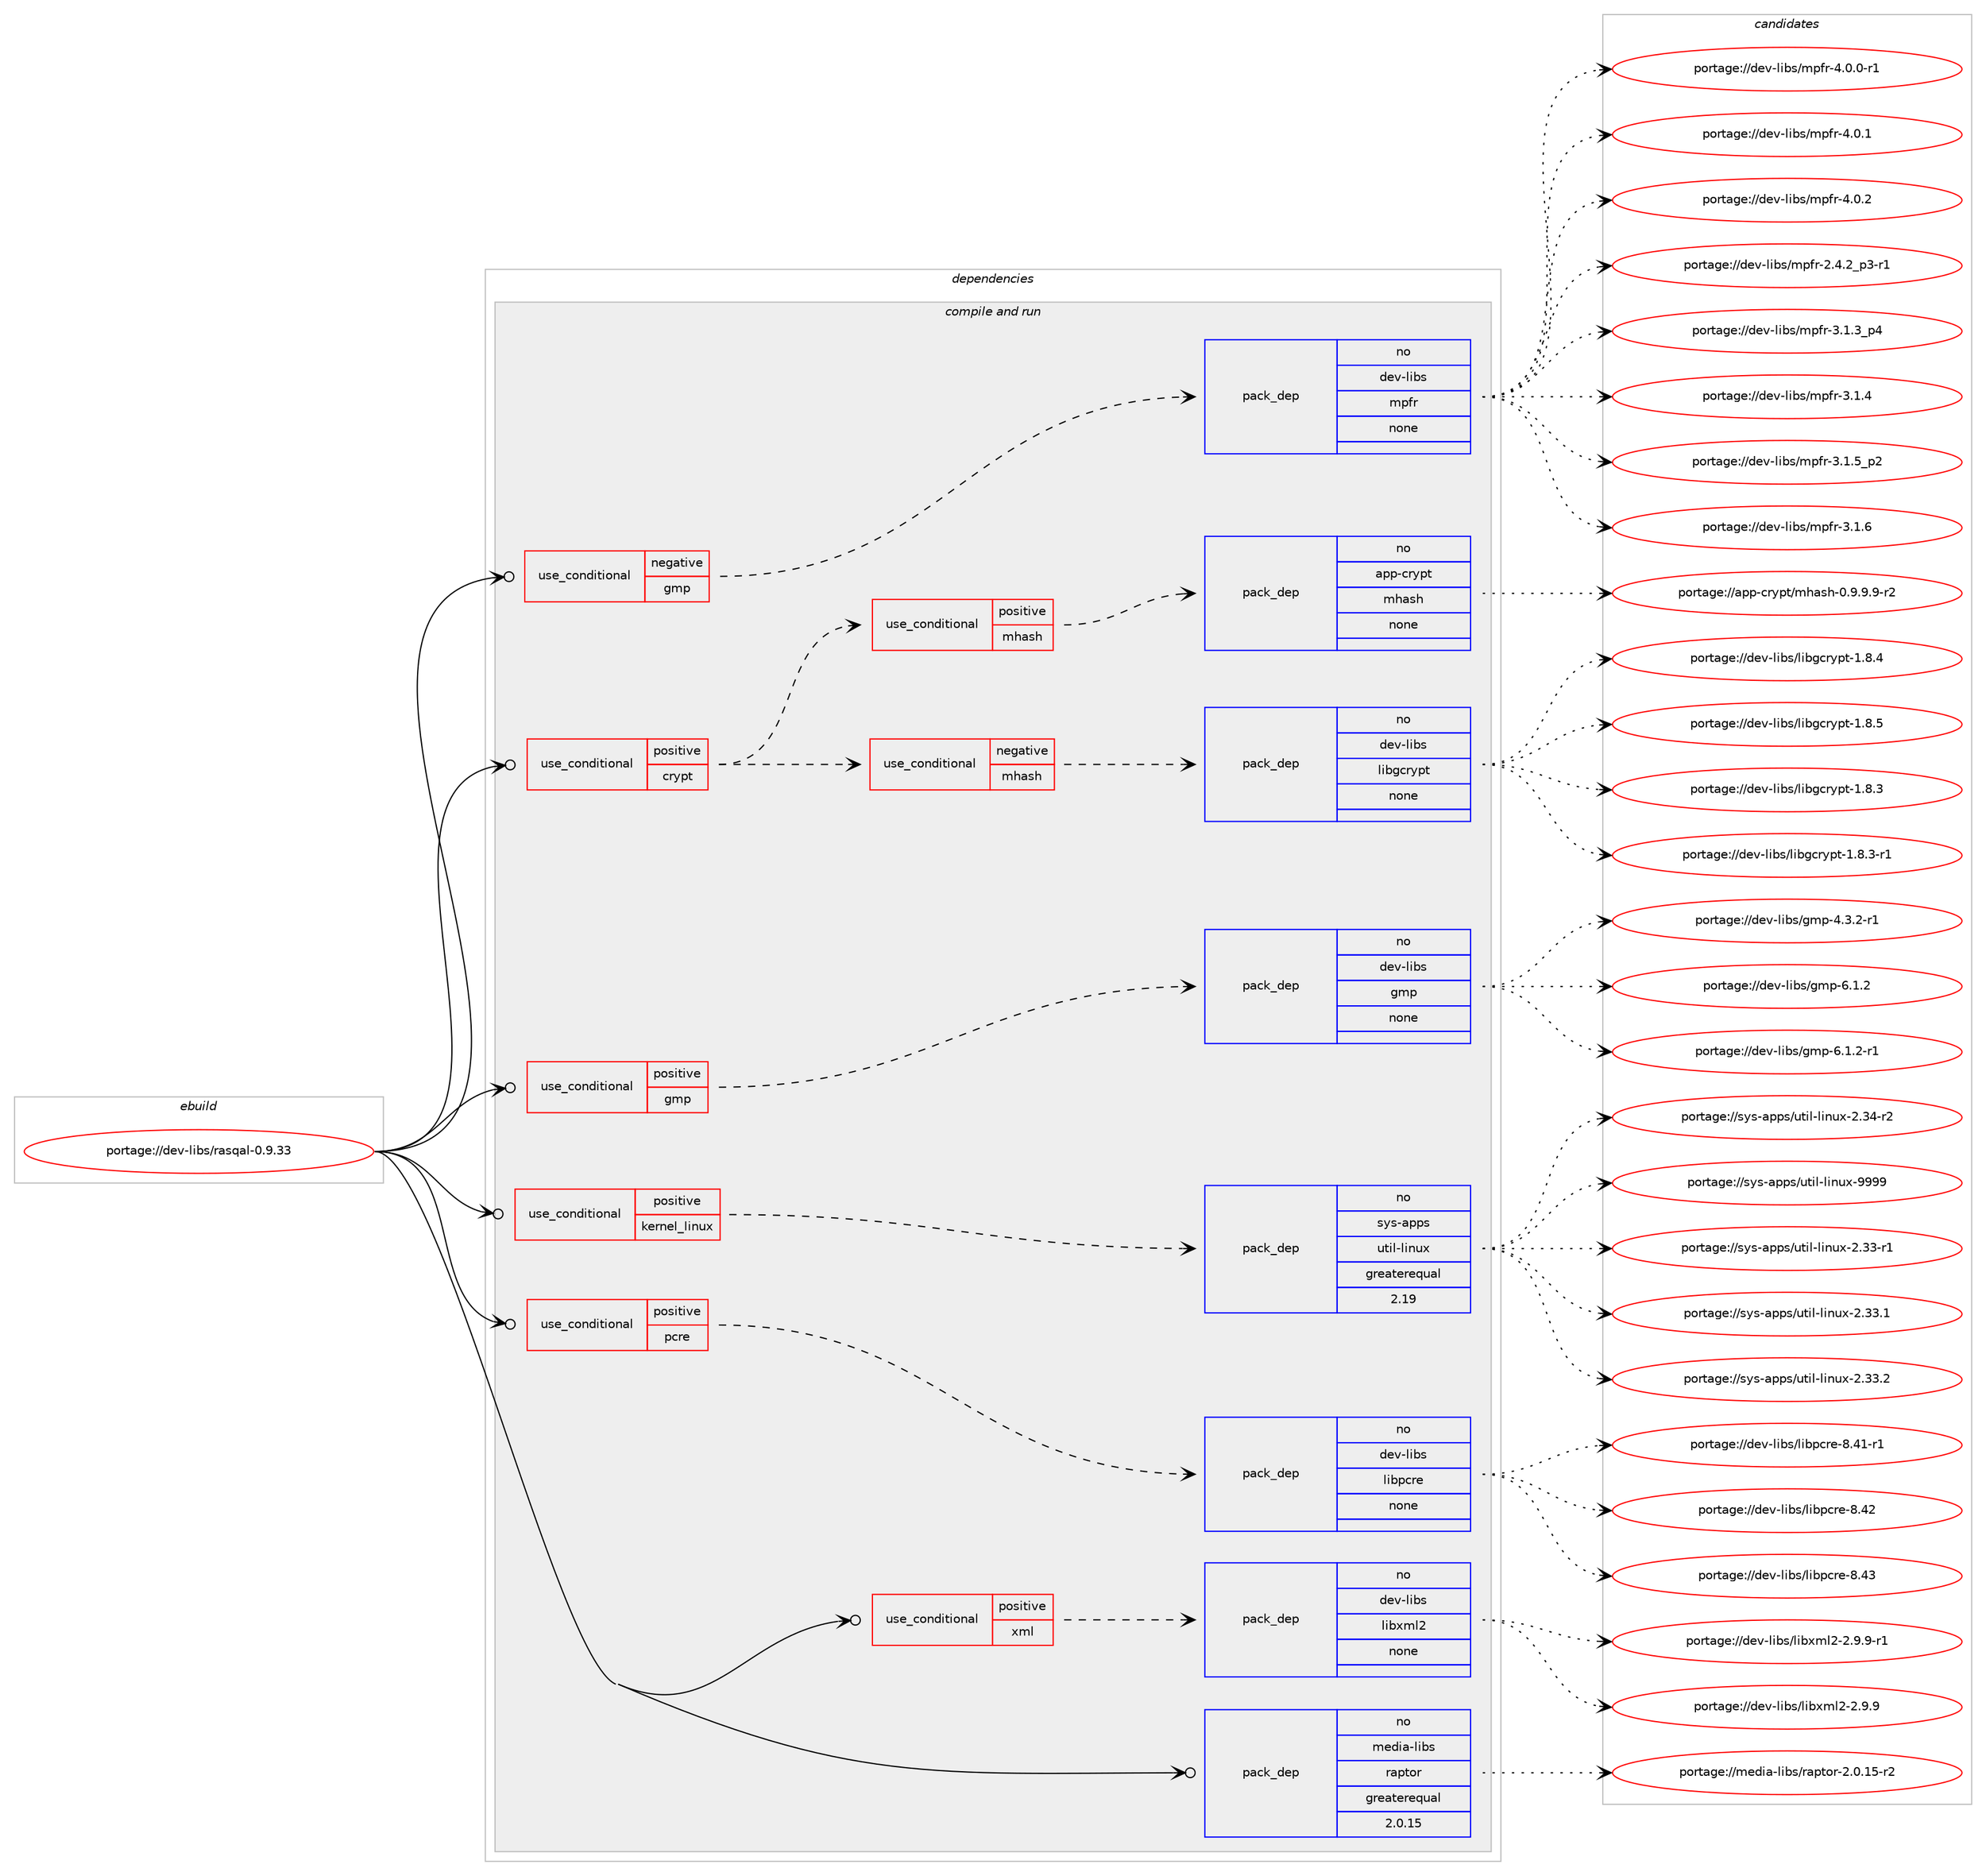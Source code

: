 digraph prolog {

# *************
# Graph options
# *************

newrank=true;
concentrate=true;
compound=true;
graph [rankdir=LR,fontname=Helvetica,fontsize=10,ranksep=1.5];#, ranksep=2.5, nodesep=0.2];
edge  [arrowhead=vee];
node  [fontname=Helvetica,fontsize=10];

# **********
# The ebuild
# **********

subgraph cluster_leftcol {
color=gray;
rank=same;
label=<<i>ebuild</i>>;
id [label="portage://dev-libs/rasqal-0.9.33", color=red, width=4, href="../dev-libs/rasqal-0.9.33.svg"];
}

# ****************
# The dependencies
# ****************

subgraph cluster_midcol {
color=gray;
label=<<i>dependencies</i>>;
subgraph cluster_compile {
fillcolor="#eeeeee";
style=filled;
label=<<i>compile</i>>;
}
subgraph cluster_compileandrun {
fillcolor="#eeeeee";
style=filled;
label=<<i>compile and run</i>>;
subgraph cond21776 {
dependency103661 [label=<<TABLE BORDER="0" CELLBORDER="1" CELLSPACING="0" CELLPADDING="4"><TR><TD ROWSPAN="3" CELLPADDING="10">use_conditional</TD></TR><TR><TD>negative</TD></TR><TR><TD>gmp</TD></TR></TABLE>>, shape=none, color=red];
subgraph pack78782 {
dependency103662 [label=<<TABLE BORDER="0" CELLBORDER="1" CELLSPACING="0" CELLPADDING="4" WIDTH="220"><TR><TD ROWSPAN="6" CELLPADDING="30">pack_dep</TD></TR><TR><TD WIDTH="110">no</TD></TR><TR><TD>dev-libs</TD></TR><TR><TD>mpfr</TD></TR><TR><TD>none</TD></TR><TR><TD></TD></TR></TABLE>>, shape=none, color=blue];
}
dependency103661:e -> dependency103662:w [weight=20,style="dashed",arrowhead="vee"];
}
id:e -> dependency103661:w [weight=20,style="solid",arrowhead="odotvee"];
subgraph cond21777 {
dependency103663 [label=<<TABLE BORDER="0" CELLBORDER="1" CELLSPACING="0" CELLPADDING="4"><TR><TD ROWSPAN="3" CELLPADDING="10">use_conditional</TD></TR><TR><TD>positive</TD></TR><TR><TD>crypt</TD></TR></TABLE>>, shape=none, color=red];
subgraph cond21778 {
dependency103664 [label=<<TABLE BORDER="0" CELLBORDER="1" CELLSPACING="0" CELLPADDING="4"><TR><TD ROWSPAN="3" CELLPADDING="10">use_conditional</TD></TR><TR><TD>negative</TD></TR><TR><TD>mhash</TD></TR></TABLE>>, shape=none, color=red];
subgraph pack78783 {
dependency103665 [label=<<TABLE BORDER="0" CELLBORDER="1" CELLSPACING="0" CELLPADDING="4" WIDTH="220"><TR><TD ROWSPAN="6" CELLPADDING="30">pack_dep</TD></TR><TR><TD WIDTH="110">no</TD></TR><TR><TD>dev-libs</TD></TR><TR><TD>libgcrypt</TD></TR><TR><TD>none</TD></TR><TR><TD></TD></TR></TABLE>>, shape=none, color=blue];
}
dependency103664:e -> dependency103665:w [weight=20,style="dashed",arrowhead="vee"];
}
dependency103663:e -> dependency103664:w [weight=20,style="dashed",arrowhead="vee"];
subgraph cond21779 {
dependency103666 [label=<<TABLE BORDER="0" CELLBORDER="1" CELLSPACING="0" CELLPADDING="4"><TR><TD ROWSPAN="3" CELLPADDING="10">use_conditional</TD></TR><TR><TD>positive</TD></TR><TR><TD>mhash</TD></TR></TABLE>>, shape=none, color=red];
subgraph pack78784 {
dependency103667 [label=<<TABLE BORDER="0" CELLBORDER="1" CELLSPACING="0" CELLPADDING="4" WIDTH="220"><TR><TD ROWSPAN="6" CELLPADDING="30">pack_dep</TD></TR><TR><TD WIDTH="110">no</TD></TR><TR><TD>app-crypt</TD></TR><TR><TD>mhash</TD></TR><TR><TD>none</TD></TR><TR><TD></TD></TR></TABLE>>, shape=none, color=blue];
}
dependency103666:e -> dependency103667:w [weight=20,style="dashed",arrowhead="vee"];
}
dependency103663:e -> dependency103666:w [weight=20,style="dashed",arrowhead="vee"];
}
id:e -> dependency103663:w [weight=20,style="solid",arrowhead="odotvee"];
subgraph cond21780 {
dependency103668 [label=<<TABLE BORDER="0" CELLBORDER="1" CELLSPACING="0" CELLPADDING="4"><TR><TD ROWSPAN="3" CELLPADDING="10">use_conditional</TD></TR><TR><TD>positive</TD></TR><TR><TD>gmp</TD></TR></TABLE>>, shape=none, color=red];
subgraph pack78785 {
dependency103669 [label=<<TABLE BORDER="0" CELLBORDER="1" CELLSPACING="0" CELLPADDING="4" WIDTH="220"><TR><TD ROWSPAN="6" CELLPADDING="30">pack_dep</TD></TR><TR><TD WIDTH="110">no</TD></TR><TR><TD>dev-libs</TD></TR><TR><TD>gmp</TD></TR><TR><TD>none</TD></TR><TR><TD></TD></TR></TABLE>>, shape=none, color=blue];
}
dependency103668:e -> dependency103669:w [weight=20,style="dashed",arrowhead="vee"];
}
id:e -> dependency103668:w [weight=20,style="solid",arrowhead="odotvee"];
subgraph cond21781 {
dependency103670 [label=<<TABLE BORDER="0" CELLBORDER="1" CELLSPACING="0" CELLPADDING="4"><TR><TD ROWSPAN="3" CELLPADDING="10">use_conditional</TD></TR><TR><TD>positive</TD></TR><TR><TD>kernel_linux</TD></TR></TABLE>>, shape=none, color=red];
subgraph pack78786 {
dependency103671 [label=<<TABLE BORDER="0" CELLBORDER="1" CELLSPACING="0" CELLPADDING="4" WIDTH="220"><TR><TD ROWSPAN="6" CELLPADDING="30">pack_dep</TD></TR><TR><TD WIDTH="110">no</TD></TR><TR><TD>sys-apps</TD></TR><TR><TD>util-linux</TD></TR><TR><TD>greaterequal</TD></TR><TR><TD>2.19</TD></TR></TABLE>>, shape=none, color=blue];
}
dependency103670:e -> dependency103671:w [weight=20,style="dashed",arrowhead="vee"];
}
id:e -> dependency103670:w [weight=20,style="solid",arrowhead="odotvee"];
subgraph cond21782 {
dependency103672 [label=<<TABLE BORDER="0" CELLBORDER="1" CELLSPACING="0" CELLPADDING="4"><TR><TD ROWSPAN="3" CELLPADDING="10">use_conditional</TD></TR><TR><TD>positive</TD></TR><TR><TD>pcre</TD></TR></TABLE>>, shape=none, color=red];
subgraph pack78787 {
dependency103673 [label=<<TABLE BORDER="0" CELLBORDER="1" CELLSPACING="0" CELLPADDING="4" WIDTH="220"><TR><TD ROWSPAN="6" CELLPADDING="30">pack_dep</TD></TR><TR><TD WIDTH="110">no</TD></TR><TR><TD>dev-libs</TD></TR><TR><TD>libpcre</TD></TR><TR><TD>none</TD></TR><TR><TD></TD></TR></TABLE>>, shape=none, color=blue];
}
dependency103672:e -> dependency103673:w [weight=20,style="dashed",arrowhead="vee"];
}
id:e -> dependency103672:w [weight=20,style="solid",arrowhead="odotvee"];
subgraph cond21783 {
dependency103674 [label=<<TABLE BORDER="0" CELLBORDER="1" CELLSPACING="0" CELLPADDING="4"><TR><TD ROWSPAN="3" CELLPADDING="10">use_conditional</TD></TR><TR><TD>positive</TD></TR><TR><TD>xml</TD></TR></TABLE>>, shape=none, color=red];
subgraph pack78788 {
dependency103675 [label=<<TABLE BORDER="0" CELLBORDER="1" CELLSPACING="0" CELLPADDING="4" WIDTH="220"><TR><TD ROWSPAN="6" CELLPADDING="30">pack_dep</TD></TR><TR><TD WIDTH="110">no</TD></TR><TR><TD>dev-libs</TD></TR><TR><TD>libxml2</TD></TR><TR><TD>none</TD></TR><TR><TD></TD></TR></TABLE>>, shape=none, color=blue];
}
dependency103674:e -> dependency103675:w [weight=20,style="dashed",arrowhead="vee"];
}
id:e -> dependency103674:w [weight=20,style="solid",arrowhead="odotvee"];
subgraph pack78789 {
dependency103676 [label=<<TABLE BORDER="0" CELLBORDER="1" CELLSPACING="0" CELLPADDING="4" WIDTH="220"><TR><TD ROWSPAN="6" CELLPADDING="30">pack_dep</TD></TR><TR><TD WIDTH="110">no</TD></TR><TR><TD>media-libs</TD></TR><TR><TD>raptor</TD></TR><TR><TD>greaterequal</TD></TR><TR><TD>2.0.15</TD></TR></TABLE>>, shape=none, color=blue];
}
id:e -> dependency103676:w [weight=20,style="solid",arrowhead="odotvee"];
}
subgraph cluster_run {
fillcolor="#eeeeee";
style=filled;
label=<<i>run</i>>;
}
}

# **************
# The candidates
# **************

subgraph cluster_choices {
rank=same;
color=gray;
label=<<i>candidates</i>>;

subgraph choice78782 {
color=black;
nodesep=1;
choiceportage10010111845108105981154710911210211445504652465095112514511449 [label="portage://dev-libs/mpfr-2.4.2_p3-r1", color=red, width=4,href="../dev-libs/mpfr-2.4.2_p3-r1.svg"];
choiceportage1001011184510810598115471091121021144551464946519511252 [label="portage://dev-libs/mpfr-3.1.3_p4", color=red, width=4,href="../dev-libs/mpfr-3.1.3_p4.svg"];
choiceportage100101118451081059811547109112102114455146494652 [label="portage://dev-libs/mpfr-3.1.4", color=red, width=4,href="../dev-libs/mpfr-3.1.4.svg"];
choiceportage1001011184510810598115471091121021144551464946539511250 [label="portage://dev-libs/mpfr-3.1.5_p2", color=red, width=4,href="../dev-libs/mpfr-3.1.5_p2.svg"];
choiceportage100101118451081059811547109112102114455146494654 [label="portage://dev-libs/mpfr-3.1.6", color=red, width=4,href="../dev-libs/mpfr-3.1.6.svg"];
choiceportage1001011184510810598115471091121021144552464846484511449 [label="portage://dev-libs/mpfr-4.0.0-r1", color=red, width=4,href="../dev-libs/mpfr-4.0.0-r1.svg"];
choiceportage100101118451081059811547109112102114455246484649 [label="portage://dev-libs/mpfr-4.0.1", color=red, width=4,href="../dev-libs/mpfr-4.0.1.svg"];
choiceportage100101118451081059811547109112102114455246484650 [label="portage://dev-libs/mpfr-4.0.2", color=red, width=4,href="../dev-libs/mpfr-4.0.2.svg"];
dependency103662:e -> choiceportage10010111845108105981154710911210211445504652465095112514511449:w [style=dotted,weight="100"];
dependency103662:e -> choiceportage1001011184510810598115471091121021144551464946519511252:w [style=dotted,weight="100"];
dependency103662:e -> choiceportage100101118451081059811547109112102114455146494652:w [style=dotted,weight="100"];
dependency103662:e -> choiceportage1001011184510810598115471091121021144551464946539511250:w [style=dotted,weight="100"];
dependency103662:e -> choiceportage100101118451081059811547109112102114455146494654:w [style=dotted,weight="100"];
dependency103662:e -> choiceportage1001011184510810598115471091121021144552464846484511449:w [style=dotted,weight="100"];
dependency103662:e -> choiceportage100101118451081059811547109112102114455246484649:w [style=dotted,weight="100"];
dependency103662:e -> choiceportage100101118451081059811547109112102114455246484650:w [style=dotted,weight="100"];
}
subgraph choice78783 {
color=black;
nodesep=1;
choiceportage1001011184510810598115471081059810399114121112116454946564651 [label="portage://dev-libs/libgcrypt-1.8.3", color=red, width=4,href="../dev-libs/libgcrypt-1.8.3.svg"];
choiceportage10010111845108105981154710810598103991141211121164549465646514511449 [label="portage://dev-libs/libgcrypt-1.8.3-r1", color=red, width=4,href="../dev-libs/libgcrypt-1.8.3-r1.svg"];
choiceportage1001011184510810598115471081059810399114121112116454946564652 [label="portage://dev-libs/libgcrypt-1.8.4", color=red, width=4,href="../dev-libs/libgcrypt-1.8.4.svg"];
choiceportage1001011184510810598115471081059810399114121112116454946564653 [label="portage://dev-libs/libgcrypt-1.8.5", color=red, width=4,href="../dev-libs/libgcrypt-1.8.5.svg"];
dependency103665:e -> choiceportage1001011184510810598115471081059810399114121112116454946564651:w [style=dotted,weight="100"];
dependency103665:e -> choiceportage10010111845108105981154710810598103991141211121164549465646514511449:w [style=dotted,weight="100"];
dependency103665:e -> choiceportage1001011184510810598115471081059810399114121112116454946564652:w [style=dotted,weight="100"];
dependency103665:e -> choiceportage1001011184510810598115471081059810399114121112116454946564653:w [style=dotted,weight="100"];
}
subgraph choice78784 {
color=black;
nodesep=1;
choiceportage971121124599114121112116471091049711510445484657465746574511450 [label="portage://app-crypt/mhash-0.9.9.9-r2", color=red, width=4,href="../app-crypt/mhash-0.9.9.9-r2.svg"];
dependency103667:e -> choiceportage971121124599114121112116471091049711510445484657465746574511450:w [style=dotted,weight="100"];
}
subgraph choice78785 {
color=black;
nodesep=1;
choiceportage1001011184510810598115471031091124552465146504511449 [label="portage://dev-libs/gmp-4.3.2-r1", color=red, width=4,href="../dev-libs/gmp-4.3.2-r1.svg"];
choiceportage100101118451081059811547103109112455446494650 [label="portage://dev-libs/gmp-6.1.2", color=red, width=4,href="../dev-libs/gmp-6.1.2.svg"];
choiceportage1001011184510810598115471031091124554464946504511449 [label="portage://dev-libs/gmp-6.1.2-r1", color=red, width=4,href="../dev-libs/gmp-6.1.2-r1.svg"];
dependency103669:e -> choiceportage1001011184510810598115471031091124552465146504511449:w [style=dotted,weight="100"];
dependency103669:e -> choiceportage100101118451081059811547103109112455446494650:w [style=dotted,weight="100"];
dependency103669:e -> choiceportage1001011184510810598115471031091124554464946504511449:w [style=dotted,weight="100"];
}
subgraph choice78786 {
color=black;
nodesep=1;
choiceportage1151211154597112112115471171161051084510810511011712045504651514511449 [label="portage://sys-apps/util-linux-2.33-r1", color=red, width=4,href="../sys-apps/util-linux-2.33-r1.svg"];
choiceportage1151211154597112112115471171161051084510810511011712045504651514649 [label="portage://sys-apps/util-linux-2.33.1", color=red, width=4,href="../sys-apps/util-linux-2.33.1.svg"];
choiceportage1151211154597112112115471171161051084510810511011712045504651514650 [label="portage://sys-apps/util-linux-2.33.2", color=red, width=4,href="../sys-apps/util-linux-2.33.2.svg"];
choiceportage1151211154597112112115471171161051084510810511011712045504651524511450 [label="portage://sys-apps/util-linux-2.34-r2", color=red, width=4,href="../sys-apps/util-linux-2.34-r2.svg"];
choiceportage115121115459711211211547117116105108451081051101171204557575757 [label="portage://sys-apps/util-linux-9999", color=red, width=4,href="../sys-apps/util-linux-9999.svg"];
dependency103671:e -> choiceportage1151211154597112112115471171161051084510810511011712045504651514511449:w [style=dotted,weight="100"];
dependency103671:e -> choiceportage1151211154597112112115471171161051084510810511011712045504651514649:w [style=dotted,weight="100"];
dependency103671:e -> choiceportage1151211154597112112115471171161051084510810511011712045504651514650:w [style=dotted,weight="100"];
dependency103671:e -> choiceportage1151211154597112112115471171161051084510810511011712045504651524511450:w [style=dotted,weight="100"];
dependency103671:e -> choiceportage115121115459711211211547117116105108451081051101171204557575757:w [style=dotted,weight="100"];
}
subgraph choice78787 {
color=black;
nodesep=1;
choiceportage100101118451081059811547108105981129911410145564652494511449 [label="portage://dev-libs/libpcre-8.41-r1", color=red, width=4,href="../dev-libs/libpcre-8.41-r1.svg"];
choiceportage10010111845108105981154710810598112991141014556465250 [label="portage://dev-libs/libpcre-8.42", color=red, width=4,href="../dev-libs/libpcre-8.42.svg"];
choiceportage10010111845108105981154710810598112991141014556465251 [label="portage://dev-libs/libpcre-8.43", color=red, width=4,href="../dev-libs/libpcre-8.43.svg"];
dependency103673:e -> choiceportage100101118451081059811547108105981129911410145564652494511449:w [style=dotted,weight="100"];
dependency103673:e -> choiceportage10010111845108105981154710810598112991141014556465250:w [style=dotted,weight="100"];
dependency103673:e -> choiceportage10010111845108105981154710810598112991141014556465251:w [style=dotted,weight="100"];
}
subgraph choice78788 {
color=black;
nodesep=1;
choiceportage1001011184510810598115471081059812010910850455046574657 [label="portage://dev-libs/libxml2-2.9.9", color=red, width=4,href="../dev-libs/libxml2-2.9.9.svg"];
choiceportage10010111845108105981154710810598120109108504550465746574511449 [label="portage://dev-libs/libxml2-2.9.9-r1", color=red, width=4,href="../dev-libs/libxml2-2.9.9-r1.svg"];
dependency103675:e -> choiceportage1001011184510810598115471081059812010910850455046574657:w [style=dotted,weight="100"];
dependency103675:e -> choiceportage10010111845108105981154710810598120109108504550465746574511449:w [style=dotted,weight="100"];
}
subgraph choice78789 {
color=black;
nodesep=1;
choiceportage1091011001059745108105981154711497112116111114455046484649534511450 [label="portage://media-libs/raptor-2.0.15-r2", color=red, width=4,href="../media-libs/raptor-2.0.15-r2.svg"];
dependency103676:e -> choiceportage1091011001059745108105981154711497112116111114455046484649534511450:w [style=dotted,weight="100"];
}
}

}
